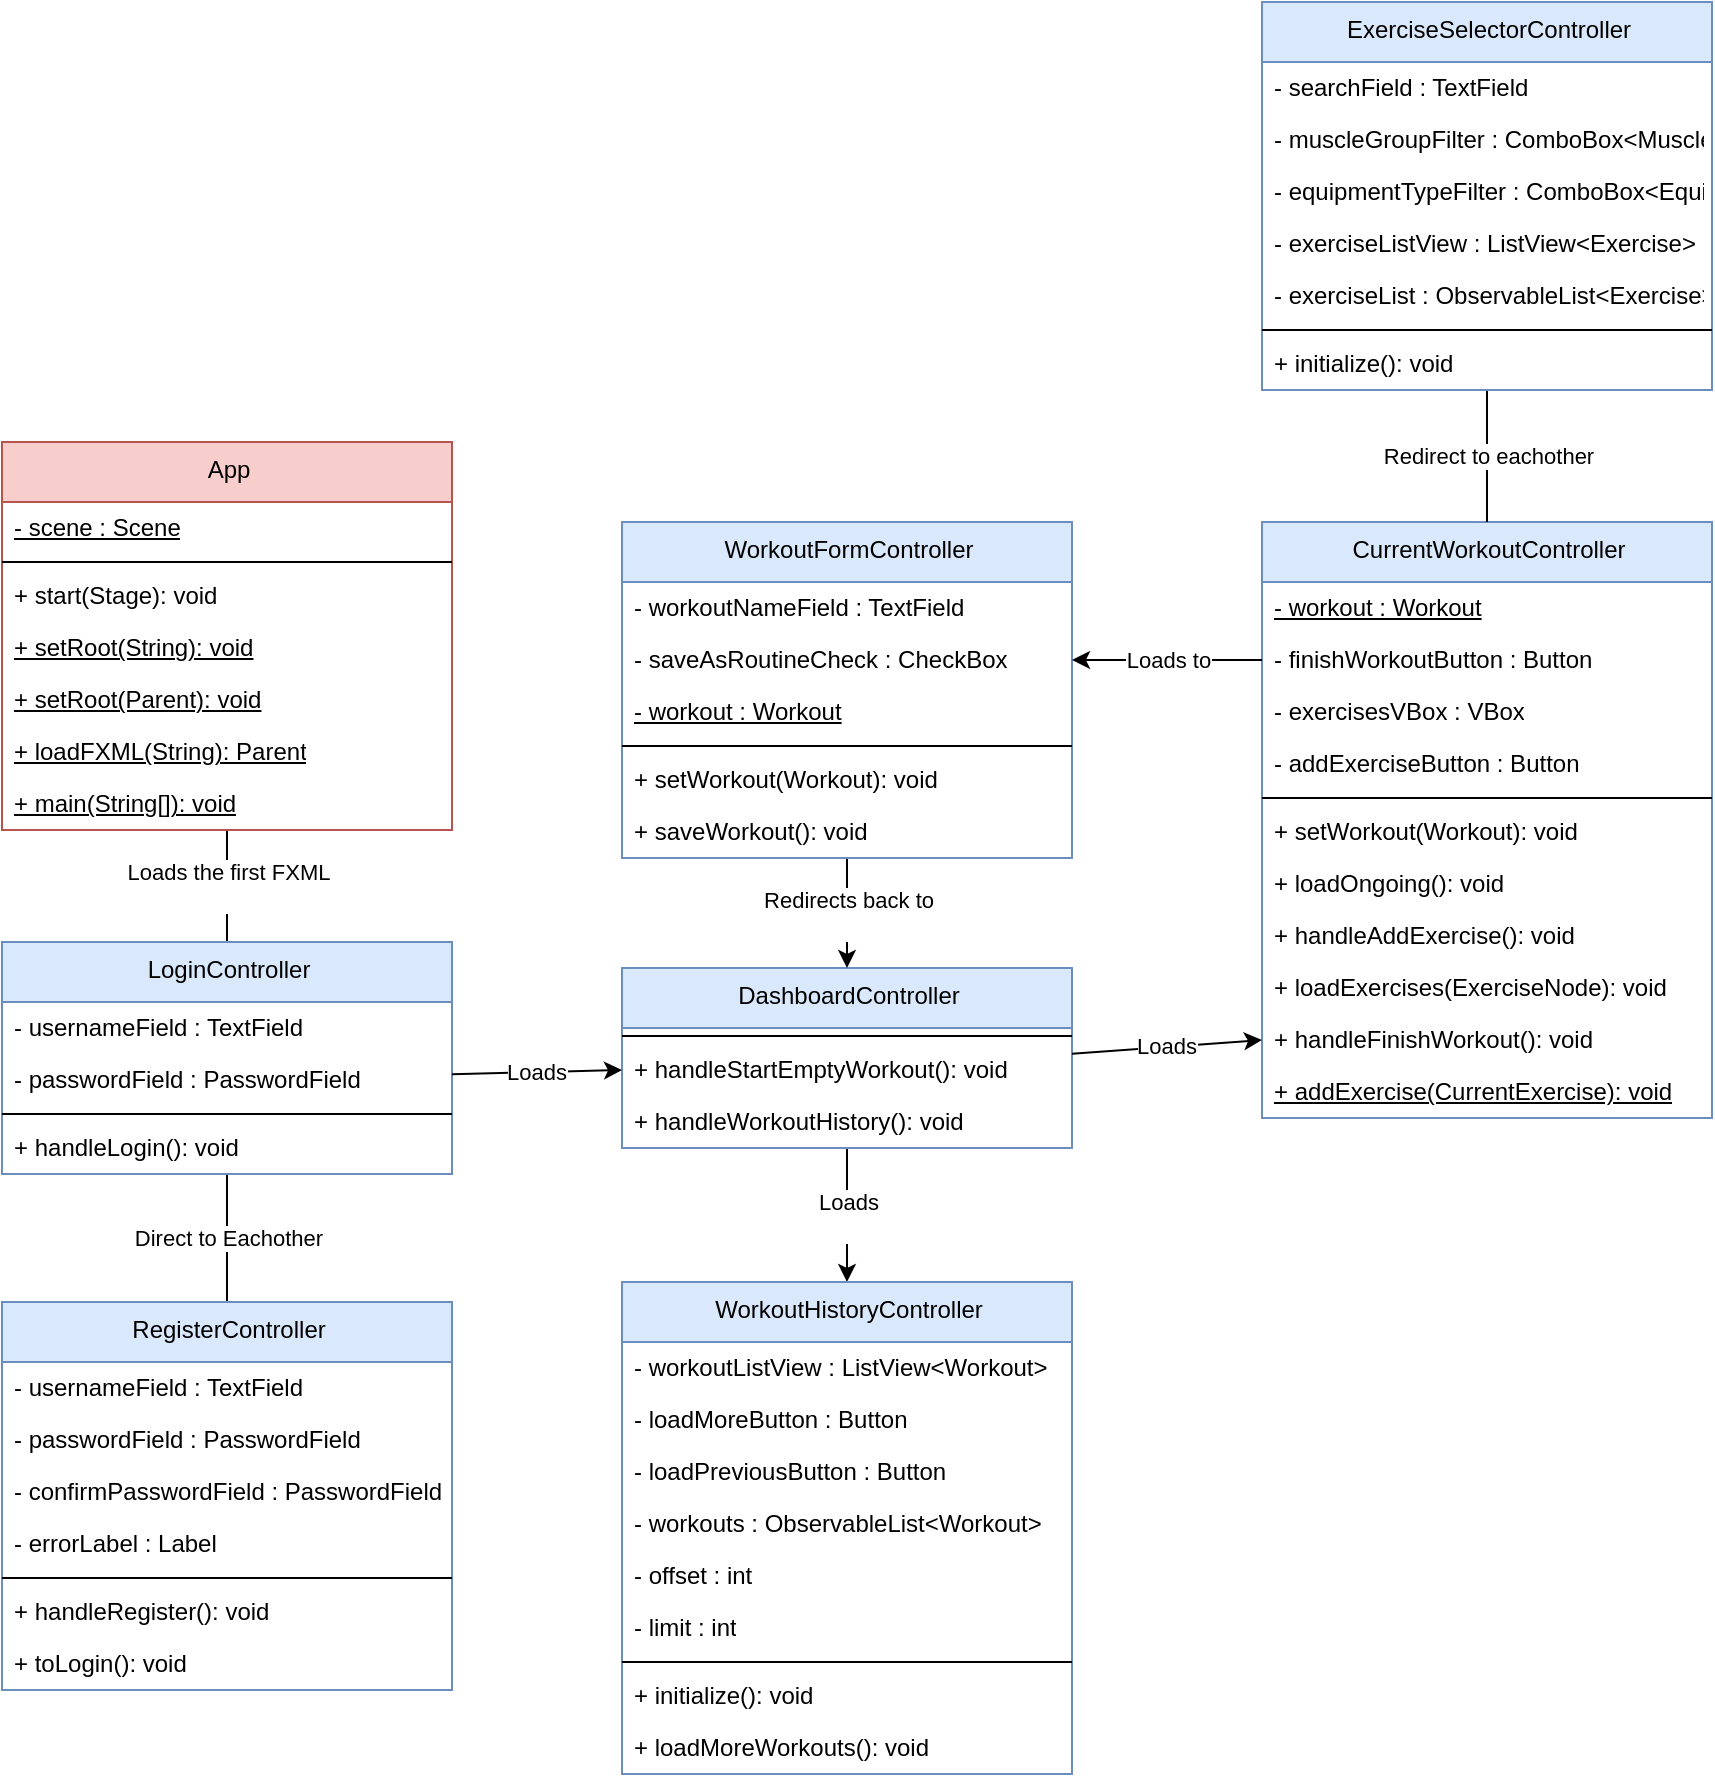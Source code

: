 <mxfile>
    <diagram id="qJPqtZAZK02JvUN-0MGc" name="Page-1">
        <mxGraphModel dx="1086" dy="1607" grid="1" gridSize="10" guides="1" tooltips="1" connect="1" arrows="1" fold="1" page="1" pageScale="1" pageWidth="850" pageHeight="1100" background="#ffffff" math="0" shadow="0">
            <root>
                <mxCell id="0"/>
                <mxCell id="1" parent="0"/>
                <mxCell id="64" value="Loads the first FXML&lt;div&gt;&lt;br&gt;&lt;/div&gt;" style="edgeStyle=none;html=1;entryX=0.5;entryY=0;entryDx=0;entryDy=0;endArrow=none;endFill=0;" edge="1" parent="1" source="2" target="44">
                    <mxGeometry relative="1" as="geometry"/>
                </mxCell>
                <mxCell id="2" value="App" style="swimlane;fontStyle=0;align=center;verticalAlign=top;childLayout=stackLayout;horizontal=1;startSize=30;horizontalStack=0;resizeParent=1;resizeParentMax=0;resizeLast=0;collapsible=0;marginBottom=0;html=1;fillColor=#f8cecc;strokeColor=#b85450;" parent="1" vertex="1">
                    <mxGeometry x="70" y="80" width="225" height="194" as="geometry"/>
                </mxCell>
                <mxCell id="3" value="- scene : Scene" style="text;html=1;strokeColor=none;fillColor=none;align=left;verticalAlign=middle;spacingLeft=4;spacingRight=4;overflow=hidden;rotatable=0;points=[[0,0.5],[1,0.5]];portConstraint=eastwest;fontStyle=4;" parent="2" vertex="1">
                    <mxGeometry y="30" width="225" height="26" as="geometry"/>
                </mxCell>
                <mxCell id="4" style="line;strokeWidth=1;fillColor=none;align=left;verticalAlign=middle;spacingTop=-1;spacingLeft=3;spacingRight=3;rotatable=0;labelPosition=right;points=[];portConstraint=eastwest;" parent="2" vertex="1">
                    <mxGeometry y="56" width="225" height="8" as="geometry"/>
                </mxCell>
                <mxCell id="5" value="+ start(Stage): void" style="text;html=1;strokeColor=none;fillColor=none;align=left;verticalAlign=middle;spacingLeft=4;spacingRight=4;overflow=hidden;rotatable=0;points=[[0,0.5],[1,0.5]];portConstraint=eastwest;" parent="2" vertex="1">
                    <mxGeometry y="64" width="225" height="26" as="geometry"/>
                </mxCell>
                <mxCell id="6" value="+ setRoot(String): void" style="text;html=1;strokeColor=none;fillColor=none;align=left;verticalAlign=middle;spacingLeft=4;spacingRight=4;overflow=hidden;rotatable=0;points=[[0,0.5],[1,0.5]];portConstraint=eastwest;fontStyle=4;" parent="2" vertex="1">
                    <mxGeometry y="90" width="225" height="26" as="geometry"/>
                </mxCell>
                <mxCell id="7" value="+ setRoot(Parent): void" style="text;html=1;strokeColor=none;fillColor=none;align=left;verticalAlign=middle;spacingLeft=4;spacingRight=4;overflow=hidden;rotatable=0;points=[[0,0.5],[1,0.5]];portConstraint=eastwest;fontStyle=4;" parent="2" vertex="1">
                    <mxGeometry y="116" width="225" height="26" as="geometry"/>
                </mxCell>
                <mxCell id="8" value="+ loadFXML(String): Parent" style="text;html=1;strokeColor=none;fillColor=none;align=left;verticalAlign=middle;spacingLeft=4;spacingRight=4;overflow=hidden;rotatable=0;points=[[0,0.5],[1,0.5]];portConstraint=eastwest;fontStyle=4;" parent="2" vertex="1">
                    <mxGeometry y="142" width="225" height="26" as="geometry"/>
                </mxCell>
                <mxCell id="9" value="+ main(String[]): void" style="text;html=1;strokeColor=none;fillColor=none;align=left;verticalAlign=middle;spacingLeft=4;spacingRight=4;overflow=hidden;rotatable=0;points=[[0,0.5],[1,0.5]];portConstraint=eastwest;fontStyle=4;" parent="2" vertex="1">
                    <mxGeometry y="168" width="225" height="26" as="geometry"/>
                </mxCell>
                <mxCell id="10" value="CurrentWorkoutController" style="swimlane;fontStyle=0;align=center;verticalAlign=top;childLayout=stackLayout;horizontal=1;startSize=30;horizontalStack=0;resizeParent=1;resizeParentMax=0;resizeLast=0;collapsible=0;marginBottom=0;html=1;fillColor=#dae8fc;strokeColor=#6c8ebf;" parent="1" vertex="1">
                    <mxGeometry x="700" y="120" width="225" height="298" as="geometry"/>
                </mxCell>
                <mxCell id="11" value="- workout : Workout" style="text;html=1;strokeColor=none;fillColor=none;align=left;verticalAlign=middle;spacingLeft=4;spacingRight=4;overflow=hidden;rotatable=0;points=[[0,0.5],[1,0.5]];portConstraint=eastwest;fontStyle=4;" parent="10" vertex="1">
                    <mxGeometry y="30" width="225" height="26" as="geometry"/>
                </mxCell>
                <mxCell id="12" value="- finishWorkoutButton : Button" style="text;html=1;strokeColor=none;fillColor=none;align=left;verticalAlign=middle;spacingLeft=4;spacingRight=4;overflow=hidden;rotatable=0;points=[[0,0.5],[1,0.5]];portConstraint=eastwest;" parent="10" vertex="1">
                    <mxGeometry y="56" width="225" height="26" as="geometry"/>
                </mxCell>
                <mxCell id="13" value="- exercisesVBox : VBox" style="text;html=1;strokeColor=none;fillColor=none;align=left;verticalAlign=middle;spacingLeft=4;spacingRight=4;overflow=hidden;rotatable=0;points=[[0,0.5],[1,0.5]];portConstraint=eastwest;" parent="10" vertex="1">
                    <mxGeometry y="82" width="225" height="26" as="geometry"/>
                </mxCell>
                <mxCell id="14" value="- addExerciseButton : Button" style="text;html=1;strokeColor=none;fillColor=none;align=left;verticalAlign=middle;spacingLeft=4;spacingRight=4;overflow=hidden;rotatable=0;points=[[0,0.5],[1,0.5]];portConstraint=eastwest;" parent="10" vertex="1">
                    <mxGeometry y="108" width="225" height="26" as="geometry"/>
                </mxCell>
                <mxCell id="15" style="line;strokeWidth=1;fillColor=none;align=left;verticalAlign=middle;spacingTop=-1;spacingLeft=3;spacingRight=3;rotatable=0;labelPosition=right;points=[];portConstraint=eastwest;" parent="10" vertex="1">
                    <mxGeometry y="134" width="225" height="8" as="geometry"/>
                </mxCell>
                <mxCell id="16" value="+ setWorkout(Workout): void" style="text;html=1;strokeColor=none;fillColor=none;align=left;verticalAlign=middle;spacingLeft=4;spacingRight=4;overflow=hidden;rotatable=0;points=[[0,0.5],[1,0.5]];portConstraint=eastwest;" parent="10" vertex="1">
                    <mxGeometry y="142" width="225" height="26" as="geometry"/>
                </mxCell>
                <mxCell id="17" value="+ loadOngoing(): void" style="text;html=1;strokeColor=none;fillColor=none;align=left;verticalAlign=middle;spacingLeft=4;spacingRight=4;overflow=hidden;rotatable=0;points=[[0,0.5],[1,0.5]];portConstraint=eastwest;" parent="10" vertex="1">
                    <mxGeometry y="168" width="225" height="26" as="geometry"/>
                </mxCell>
                <mxCell id="18" value="+ handleAddExercise(): void" style="text;html=1;strokeColor=none;fillColor=none;align=left;verticalAlign=middle;spacingLeft=4;spacingRight=4;overflow=hidden;rotatable=0;points=[[0,0.5],[1,0.5]];portConstraint=eastwest;" parent="10" vertex="1">
                    <mxGeometry y="194" width="225" height="26" as="geometry"/>
                </mxCell>
                <mxCell id="19" value="+ loadExercises(ExerciseNode): void" style="text;html=1;strokeColor=none;fillColor=none;align=left;verticalAlign=middle;spacingLeft=4;spacingRight=4;overflow=hidden;rotatable=0;points=[[0,0.5],[1,0.5]];portConstraint=eastwest;" parent="10" vertex="1">
                    <mxGeometry y="220" width="225" height="26" as="geometry"/>
                </mxCell>
                <mxCell id="20" value="+ handleFinishWorkout(): void" style="text;html=1;strokeColor=none;fillColor=none;align=left;verticalAlign=middle;spacingLeft=4;spacingRight=4;overflow=hidden;rotatable=0;points=[[0,0.5],[1,0.5]];portConstraint=eastwest;" parent="10" vertex="1">
                    <mxGeometry y="246" width="225" height="26" as="geometry"/>
                </mxCell>
                <mxCell id="21" value="+ addExercise(CurrentExercise): void" style="text;html=1;strokeColor=none;fillColor=none;align=left;verticalAlign=middle;spacingLeft=4;spacingRight=4;overflow=hidden;rotatable=0;points=[[0,0.5],[1,0.5]];portConstraint=eastwest;fontStyle=4;" parent="10" vertex="1">
                    <mxGeometry y="272" width="225" height="26" as="geometry"/>
                </mxCell>
                <mxCell id="69" value="Loads&lt;div&gt;&lt;br&gt;&lt;/div&gt;" style="edgeStyle=none;html=1;entryX=0.5;entryY=0;entryDx=0;entryDy=0;" edge="1" parent="1" source="22" target="34">
                    <mxGeometry relative="1" as="geometry"/>
                </mxCell>
                <mxCell id="22" value="DashboardController" style="swimlane;fontStyle=0;align=center;verticalAlign=top;childLayout=stackLayout;horizontal=1;startSize=30;horizontalStack=0;resizeParent=1;resizeParentMax=0;resizeLast=0;collapsible=0;marginBottom=0;html=1;fillColor=#dae8fc;strokeColor=#6c8ebf;" parent="1" vertex="1">
                    <mxGeometry x="380" y="343" width="225" height="90" as="geometry"/>
                </mxCell>
                <mxCell id="23" style="line;strokeWidth=1;fillColor=none;align=left;verticalAlign=middle;spacingTop=-1;spacingLeft=3;spacingRight=3;rotatable=0;labelPosition=right;points=[];portConstraint=eastwest;" parent="22" vertex="1">
                    <mxGeometry y="30" width="225" height="8" as="geometry"/>
                </mxCell>
                <mxCell id="24" value="+ handleStartEmptyWorkout(): void" style="text;html=1;strokeColor=none;fillColor=none;align=left;verticalAlign=middle;spacingLeft=4;spacingRight=4;overflow=hidden;rotatable=0;points=[[0,0.5],[1,0.5]];portConstraint=eastwest;" parent="22" vertex="1">
                    <mxGeometry y="38" width="225" height="26" as="geometry"/>
                </mxCell>
                <mxCell id="25" value="+ handleWorkoutHistory(): void" style="text;html=1;strokeColor=none;fillColor=none;align=left;verticalAlign=middle;spacingLeft=4;spacingRight=4;overflow=hidden;rotatable=0;points=[[0,0.5],[1,0.5]];portConstraint=eastwest;" parent="22" vertex="1">
                    <mxGeometry y="64" width="225" height="26" as="geometry"/>
                </mxCell>
                <mxCell id="72" value="Redirect to eachother" style="edgeStyle=none;html=1;entryX=0.5;entryY=0;entryDx=0;entryDy=0;endArrow=none;endFill=0;" edge="1" parent="1" source="26" target="10">
                    <mxGeometry relative="1" as="geometry"/>
                </mxCell>
                <mxCell id="26" value="ExerciseSelectorController" style="swimlane;fontStyle=0;align=center;verticalAlign=top;childLayout=stackLayout;horizontal=1;startSize=30;horizontalStack=0;resizeParent=1;resizeParentMax=0;resizeLast=0;collapsible=0;marginBottom=0;html=1;fillColor=#dae8fc;strokeColor=#6c8ebf;" parent="1" vertex="1">
                    <mxGeometry x="700" y="-140" width="225" height="194" as="geometry"/>
                </mxCell>
                <mxCell id="27" value="- searchField : TextField" style="text;html=1;strokeColor=none;fillColor=none;align=left;verticalAlign=middle;spacingLeft=4;spacingRight=4;overflow=hidden;rotatable=0;points=[[0,0.5],[1,0.5]];portConstraint=eastwest;" parent="26" vertex="1">
                    <mxGeometry y="30" width="225" height="26" as="geometry"/>
                </mxCell>
                <mxCell id="28" value="- muscleGroupFilter : ComboBox&lt;MuscleGroup&gt;&amp;lt;MuscleGroup&amp;gt;" style="text;html=1;strokeColor=none;fillColor=none;align=left;verticalAlign=middle;spacingLeft=4;spacingRight=4;overflow=hidden;rotatable=0;points=[[0,0.5],[1,0.5]];portConstraint=eastwest;" parent="26" vertex="1">
                    <mxGeometry y="56" width="225" height="26" as="geometry"/>
                </mxCell>
                <mxCell id="29" value="- equipmentTypeFilter : ComboBox&lt;EquipmentType&gt;&amp;lt;EquipmentType&amp;gt;" style="text;html=1;strokeColor=none;fillColor=none;align=left;verticalAlign=middle;spacingLeft=4;spacingRight=4;overflow=hidden;rotatable=0;points=[[0,0.5],[1,0.5]];portConstraint=eastwest;" parent="26" vertex="1">
                    <mxGeometry y="82" width="225" height="26" as="geometry"/>
                </mxCell>
                <mxCell id="30" value="- exerciseListView : ListView&lt;Exercise&gt;&amp;lt;Exercise&amp;gt;" style="text;html=1;strokeColor=none;fillColor=none;align=left;verticalAlign=middle;spacingLeft=4;spacingRight=4;overflow=hidden;rotatable=0;points=[[0,0.5],[1,0.5]];portConstraint=eastwest;" parent="26" vertex="1">
                    <mxGeometry y="108" width="225" height="26" as="geometry"/>
                </mxCell>
                <mxCell id="31" value="- exerciseList : ObservableList&lt;Exercise&gt;&amp;lt;Exercise&amp;gt;" style="text;html=1;strokeColor=none;fillColor=none;align=left;verticalAlign=middle;spacingLeft=4;spacingRight=4;overflow=hidden;rotatable=0;points=[[0,0.5],[1,0.5]];portConstraint=eastwest;" parent="26" vertex="1">
                    <mxGeometry y="134" width="225" height="26" as="geometry"/>
                </mxCell>
                <mxCell id="32" style="line;strokeWidth=1;fillColor=none;align=left;verticalAlign=middle;spacingTop=-1;spacingLeft=3;spacingRight=3;rotatable=0;labelPosition=right;points=[];portConstraint=eastwest;" parent="26" vertex="1">
                    <mxGeometry y="160" width="225" height="8" as="geometry"/>
                </mxCell>
                <mxCell id="33" value="+ initialize(): void" style="text;html=1;strokeColor=none;fillColor=none;align=left;verticalAlign=middle;spacingLeft=4;spacingRight=4;overflow=hidden;rotatable=0;points=[[0,0.5],[1,0.5]];portConstraint=eastwest;" parent="26" vertex="1">
                    <mxGeometry y="168" width="225" height="26" as="geometry"/>
                </mxCell>
                <mxCell id="34" value="WorkoutHistoryController" style="swimlane;fontStyle=0;align=center;verticalAlign=top;childLayout=stackLayout;horizontal=1;startSize=30;horizontalStack=0;resizeParent=1;resizeParentMax=0;resizeLast=0;collapsible=0;marginBottom=0;html=1;fillColor=#dae8fc;strokeColor=#6c8ebf;" parent="1" vertex="1">
                    <mxGeometry x="380" y="500" width="225" height="246" as="geometry"/>
                </mxCell>
                <mxCell id="35" value="- workoutListView : ListView&lt;Workout&gt;&amp;lt;Workout&amp;gt;" style="text;html=1;strokeColor=none;fillColor=none;align=left;verticalAlign=middle;spacingLeft=4;spacingRight=4;overflow=hidden;rotatable=0;points=[[0,0.5],[1,0.5]];portConstraint=eastwest;" parent="34" vertex="1">
                    <mxGeometry y="30" width="225" height="26" as="geometry"/>
                </mxCell>
                <mxCell id="36" value="- loadMoreButton : Button" style="text;html=1;strokeColor=none;fillColor=none;align=left;verticalAlign=middle;spacingLeft=4;spacingRight=4;overflow=hidden;rotatable=0;points=[[0,0.5],[1,0.5]];portConstraint=eastwest;" parent="34" vertex="1">
                    <mxGeometry y="56" width="225" height="26" as="geometry"/>
                </mxCell>
                <mxCell id="37" value="- loadPreviousButton : Button" style="text;html=1;strokeColor=none;fillColor=none;align=left;verticalAlign=middle;spacingLeft=4;spacingRight=4;overflow=hidden;rotatable=0;points=[[0,0.5],[1,0.5]];portConstraint=eastwest;" parent="34" vertex="1">
                    <mxGeometry y="82" width="225" height="26" as="geometry"/>
                </mxCell>
                <mxCell id="38" value="- workouts : ObservableList&lt;Workout&gt;&amp;lt;Workout&amp;gt;" style="text;html=1;strokeColor=none;fillColor=none;align=left;verticalAlign=middle;spacingLeft=4;spacingRight=4;overflow=hidden;rotatable=0;points=[[0,0.5],[1,0.5]];portConstraint=eastwest;" parent="34" vertex="1">
                    <mxGeometry y="108" width="225" height="26" as="geometry"/>
                </mxCell>
                <mxCell id="39" value="- offset : int" style="text;html=1;strokeColor=none;fillColor=none;align=left;verticalAlign=middle;spacingLeft=4;spacingRight=4;overflow=hidden;rotatable=0;points=[[0,0.5],[1,0.5]];portConstraint=eastwest;" parent="34" vertex="1">
                    <mxGeometry y="134" width="225" height="26" as="geometry"/>
                </mxCell>
                <mxCell id="40" value="- limit : int" style="text;html=1;strokeColor=none;fillColor=none;align=left;verticalAlign=middle;spacingLeft=4;spacingRight=4;overflow=hidden;rotatable=0;points=[[0,0.5],[1,0.5]];portConstraint=eastwest;" parent="34" vertex="1">
                    <mxGeometry y="160" width="225" height="26" as="geometry"/>
                </mxCell>
                <mxCell id="41" style="line;strokeWidth=1;fillColor=none;align=left;verticalAlign=middle;spacingTop=-1;spacingLeft=3;spacingRight=3;rotatable=0;labelPosition=right;points=[];portConstraint=eastwest;" parent="34" vertex="1">
                    <mxGeometry y="186" width="225" height="8" as="geometry"/>
                </mxCell>
                <mxCell id="42" value="+ initialize(): void" style="text;html=1;strokeColor=none;fillColor=none;align=left;verticalAlign=middle;spacingLeft=4;spacingRight=4;overflow=hidden;rotatable=0;points=[[0,0.5],[1,0.5]];portConstraint=eastwest;" parent="34" vertex="1">
                    <mxGeometry y="194" width="225" height="26" as="geometry"/>
                </mxCell>
                <mxCell id="43" value="+ loadMoreWorkouts(): void" style="text;html=1;strokeColor=none;fillColor=none;align=left;verticalAlign=middle;spacingLeft=4;spacingRight=4;overflow=hidden;rotatable=0;points=[[0,0.5],[1,0.5]];portConstraint=eastwest;" parent="34" vertex="1">
                    <mxGeometry y="220" width="225" height="26" as="geometry"/>
                </mxCell>
                <mxCell id="65" value="Direct to Eachother" style="edgeStyle=none;html=1;entryX=0.5;entryY=0;entryDx=0;entryDy=0;endArrow=none;endFill=0;" edge="1" parent="1" source="44" target="49">
                    <mxGeometry relative="1" as="geometry"/>
                </mxCell>
                <mxCell id="44" value="LoginController" style="swimlane;fontStyle=0;align=center;verticalAlign=top;childLayout=stackLayout;horizontal=1;startSize=30;horizontalStack=0;resizeParent=1;resizeParentMax=0;resizeLast=0;collapsible=0;marginBottom=0;html=1;fillColor=#dae8fc;strokeColor=#6c8ebf;" parent="1" vertex="1">
                    <mxGeometry x="70" y="330" width="225" height="116" as="geometry"/>
                </mxCell>
                <mxCell id="45" value="- usernameField : TextField" style="text;html=1;strokeColor=none;fillColor=none;align=left;verticalAlign=middle;spacingLeft=4;spacingRight=4;overflow=hidden;rotatable=0;points=[[0,0.5],[1,0.5]];portConstraint=eastwest;" parent="44" vertex="1">
                    <mxGeometry y="30" width="225" height="26" as="geometry"/>
                </mxCell>
                <mxCell id="46" value="- passwordField : PasswordField" style="text;html=1;strokeColor=none;fillColor=none;align=left;verticalAlign=middle;spacingLeft=4;spacingRight=4;overflow=hidden;rotatable=0;points=[[0,0.5],[1,0.5]];portConstraint=eastwest;" parent="44" vertex="1">
                    <mxGeometry y="56" width="225" height="26" as="geometry"/>
                </mxCell>
                <mxCell id="47" style="line;strokeWidth=1;fillColor=none;align=left;verticalAlign=middle;spacingTop=-1;spacingLeft=3;spacingRight=3;rotatable=0;labelPosition=right;points=[];portConstraint=eastwest;" parent="44" vertex="1">
                    <mxGeometry y="82" width="225" height="8" as="geometry"/>
                </mxCell>
                <mxCell id="48" value="+ handleLogin(): void" style="text;html=1;strokeColor=none;fillColor=none;align=left;verticalAlign=middle;spacingLeft=4;spacingRight=4;overflow=hidden;rotatable=0;points=[[0,0.5],[1,0.5]];portConstraint=eastwest;" parent="44" vertex="1">
                    <mxGeometry y="90" width="225" height="26" as="geometry"/>
                </mxCell>
                <mxCell id="49" value="RegisterController" style="swimlane;fontStyle=0;align=center;verticalAlign=top;childLayout=stackLayout;horizontal=1;startSize=30;horizontalStack=0;resizeParent=1;resizeParentMax=0;resizeLast=0;collapsible=0;marginBottom=0;html=1;fillColor=#dae8fc;strokeColor=#6c8ebf;" parent="1" vertex="1">
                    <mxGeometry x="70" y="510" width="225" height="194" as="geometry"/>
                </mxCell>
                <mxCell id="50" value="- usernameField : TextField" style="text;html=1;strokeColor=none;fillColor=none;align=left;verticalAlign=middle;spacingLeft=4;spacingRight=4;overflow=hidden;rotatable=0;points=[[0,0.5],[1,0.5]];portConstraint=eastwest;" parent="49" vertex="1">
                    <mxGeometry y="30" width="225" height="26" as="geometry"/>
                </mxCell>
                <mxCell id="51" value="- passwordField : PasswordField" style="text;html=1;strokeColor=none;fillColor=none;align=left;verticalAlign=middle;spacingLeft=4;spacingRight=4;overflow=hidden;rotatable=0;points=[[0,0.5],[1,0.5]];portConstraint=eastwest;" parent="49" vertex="1">
                    <mxGeometry y="56" width="225" height="26" as="geometry"/>
                </mxCell>
                <mxCell id="52" value="- confirmPasswordField : PasswordField" style="text;html=1;strokeColor=none;fillColor=none;align=left;verticalAlign=middle;spacingLeft=4;spacingRight=4;overflow=hidden;rotatable=0;points=[[0,0.5],[1,0.5]];portConstraint=eastwest;" parent="49" vertex="1">
                    <mxGeometry y="82" width="225" height="26" as="geometry"/>
                </mxCell>
                <mxCell id="53" value="- errorLabel : Label" style="text;html=1;strokeColor=none;fillColor=none;align=left;verticalAlign=middle;spacingLeft=4;spacingRight=4;overflow=hidden;rotatable=0;points=[[0,0.5],[1,0.5]];portConstraint=eastwest;" parent="49" vertex="1">
                    <mxGeometry y="108" width="225" height="26" as="geometry"/>
                </mxCell>
                <mxCell id="54" style="line;strokeWidth=1;fillColor=none;align=left;verticalAlign=middle;spacingTop=-1;spacingLeft=3;spacingRight=3;rotatable=0;labelPosition=right;points=[];portConstraint=eastwest;" parent="49" vertex="1">
                    <mxGeometry y="134" width="225" height="8" as="geometry"/>
                </mxCell>
                <mxCell id="55" value="+ handleRegister(): void" style="text;html=1;strokeColor=none;fillColor=none;align=left;verticalAlign=middle;spacingLeft=4;spacingRight=4;overflow=hidden;rotatable=0;points=[[0,0.5],[1,0.5]];portConstraint=eastwest;" parent="49" vertex="1">
                    <mxGeometry y="142" width="225" height="26" as="geometry"/>
                </mxCell>
                <mxCell id="56" value="+ toLogin(): void" style="text;html=1;strokeColor=none;fillColor=none;align=left;verticalAlign=middle;spacingLeft=4;spacingRight=4;overflow=hidden;rotatable=0;points=[[0,0.5],[1,0.5]];portConstraint=eastwest;" parent="49" vertex="1">
                    <mxGeometry y="168" width="225" height="26" as="geometry"/>
                </mxCell>
                <mxCell id="71" value="Redirects back to&lt;div&gt;&lt;br&gt;&lt;/div&gt;" style="edgeStyle=none;html=1;entryX=0.5;entryY=0;entryDx=0;entryDy=0;" edge="1" parent="1" source="57" target="22">
                    <mxGeometry relative="1" as="geometry"/>
                </mxCell>
                <mxCell id="57" value="WorkoutFormController" style="swimlane;fontStyle=0;align=center;verticalAlign=top;childLayout=stackLayout;horizontal=1;startSize=30;horizontalStack=0;resizeParent=1;resizeParentMax=0;resizeLast=0;collapsible=0;marginBottom=0;html=1;fillColor=#dae8fc;strokeColor=#6c8ebf;" parent="1" vertex="1">
                    <mxGeometry x="380" y="120" width="225" height="168" as="geometry"/>
                </mxCell>
                <mxCell id="58" value="- workoutNameField : TextField" style="text;html=1;strokeColor=none;fillColor=none;align=left;verticalAlign=middle;spacingLeft=4;spacingRight=4;overflow=hidden;rotatable=0;points=[[0,0.5],[1,0.5]];portConstraint=eastwest;" parent="57" vertex="1">
                    <mxGeometry y="30" width="225" height="26" as="geometry"/>
                </mxCell>
                <mxCell id="59" value="- saveAsRoutineCheck : CheckBox" style="text;html=1;strokeColor=none;fillColor=none;align=left;verticalAlign=middle;spacingLeft=4;spacingRight=4;overflow=hidden;rotatable=0;points=[[0,0.5],[1,0.5]];portConstraint=eastwest;" parent="57" vertex="1">
                    <mxGeometry y="56" width="225" height="26" as="geometry"/>
                </mxCell>
                <mxCell id="60" value="- workout : Workout" style="text;html=1;strokeColor=none;fillColor=none;align=left;verticalAlign=middle;spacingLeft=4;spacingRight=4;overflow=hidden;rotatable=0;points=[[0,0.5],[1,0.5]];portConstraint=eastwest;fontStyle=4;" parent="57" vertex="1">
                    <mxGeometry y="82" width="225" height="26" as="geometry"/>
                </mxCell>
                <mxCell id="61" style="line;strokeWidth=1;fillColor=none;align=left;verticalAlign=middle;spacingTop=-1;spacingLeft=3;spacingRight=3;rotatable=0;labelPosition=right;points=[];portConstraint=eastwest;" parent="57" vertex="1">
                    <mxGeometry y="108" width="225" height="8" as="geometry"/>
                </mxCell>
                <mxCell id="62" value="+ setWorkout(Workout): void" style="text;html=1;strokeColor=none;fillColor=none;align=left;verticalAlign=middle;spacingLeft=4;spacingRight=4;overflow=hidden;rotatable=0;points=[[0,0.5],[1,0.5]];portConstraint=eastwest;" parent="57" vertex="1">
                    <mxGeometry y="116" width="225" height="26" as="geometry"/>
                </mxCell>
                <mxCell id="63" value="+ saveWorkout(): void" style="text;html=1;strokeColor=none;fillColor=none;align=left;verticalAlign=middle;spacingLeft=4;spacingRight=4;overflow=hidden;rotatable=0;points=[[0,0.5],[1,0.5]];portConstraint=eastwest;" parent="57" vertex="1">
                    <mxGeometry y="142" width="225" height="26" as="geometry"/>
                </mxCell>
                <mxCell id="66" value="Loads" style="edgeStyle=none;html=1;entryX=0;entryY=0.5;entryDx=0;entryDy=0;" edge="1" parent="1" source="46" target="24">
                    <mxGeometry relative="1" as="geometry"/>
                </mxCell>
                <mxCell id="68" value="Loads" style="edgeStyle=none;html=1;entryX=0;entryY=0.5;entryDx=0;entryDy=0;" edge="1" parent="1" source="24" target="20">
                    <mxGeometry relative="1" as="geometry"/>
                </mxCell>
                <mxCell id="70" value="Loads to" style="edgeStyle=none;html=1;entryX=0;entryY=0.5;entryDx=0;entryDy=0;endArrow=none;endFill=0;startArrow=classic;startFill=1;" edge="1" parent="1" source="59" target="12">
                    <mxGeometry relative="1" as="geometry"/>
                </mxCell>
            </root>
        </mxGraphModel>
    </diagram>
</mxfile>